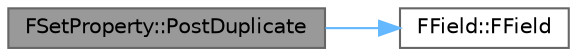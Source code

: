 digraph "FSetProperty::PostDuplicate"
{
 // INTERACTIVE_SVG=YES
 // LATEX_PDF_SIZE
  bgcolor="transparent";
  edge [fontname=Helvetica,fontsize=10,labelfontname=Helvetica,labelfontsize=10];
  node [fontname=Helvetica,fontsize=10,shape=box,height=0.2,width=0.4];
  rankdir="LR";
  Node1 [id="Node000001",label="FSetProperty::PostDuplicate",height=0.2,width=0.4,color="gray40", fillcolor="grey60", style="filled", fontcolor="black",tooltip="Fixups after duplicating a Field."];
  Node1 -> Node2 [id="edge1_Node000001_Node000002",color="steelblue1",style="solid",tooltip=" "];
  Node2 [id="Node000002",label="FField::FField",height=0.2,width=0.4,color="grey40", fillcolor="white", style="filled",URL="$d5/d7d/classFField.html#a7a6237290d231df03c6a4648c9eb6006",tooltip=" "];
}
